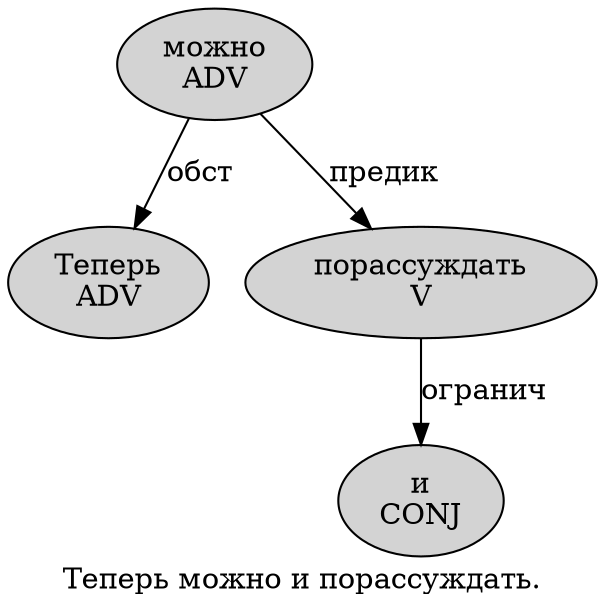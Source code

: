digraph SENTENCE_646 {
	graph [label="Теперь можно и порассуждать."]
	node [style=filled]
		0 [label="Теперь
ADV" color="" fillcolor=lightgray penwidth=1 shape=ellipse]
		1 [label="можно
ADV" color="" fillcolor=lightgray penwidth=1 shape=ellipse]
		2 [label="и
CONJ" color="" fillcolor=lightgray penwidth=1 shape=ellipse]
		3 [label="порассуждать
V" color="" fillcolor=lightgray penwidth=1 shape=ellipse]
			1 -> 0 [label="обст"]
			1 -> 3 [label="предик"]
			3 -> 2 [label="огранич"]
}